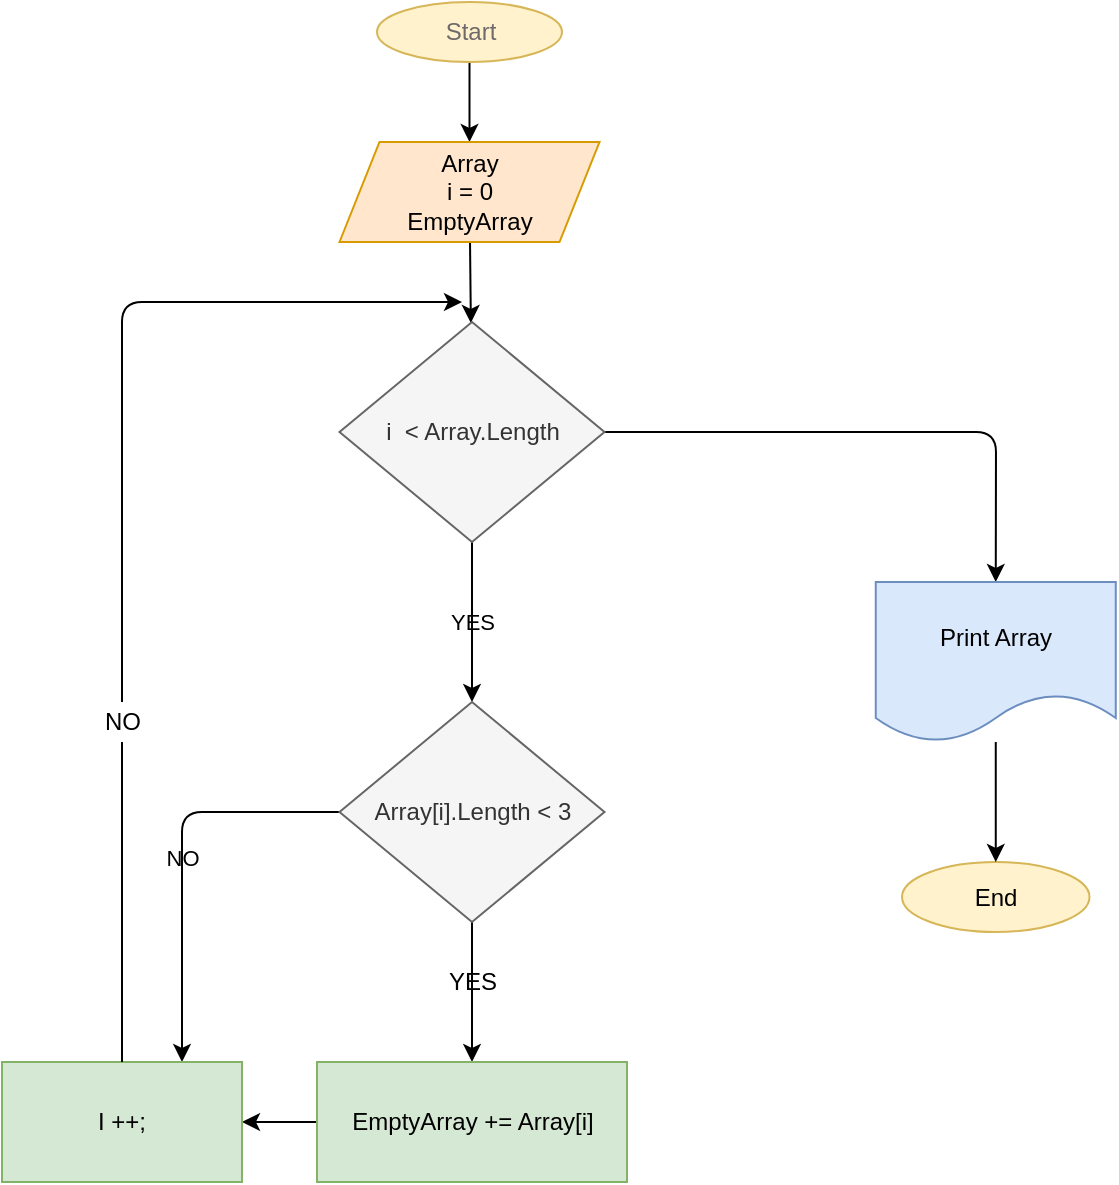 <mxfile>
    <diagram id="dwkM1gRZgpNfkt_135NH" name="Page-1">
        <mxGraphModel dx="939" dy="552" grid="1" gridSize="10" guides="1" tooltips="1" connect="1" arrows="1" fold="1" page="1" pageScale="1" pageWidth="827" pageHeight="1169" background="#ffffff" math="0" shadow="0">
            <root>
                <mxCell id="0"/>
                <mxCell id="1" parent="0"/>
                <mxCell id="4" value="" style="edgeStyle=none;html=1;strokeColor=#000000;" edge="1" parent="1" source="2" target="3">
                    <mxGeometry relative="1" as="geometry"/>
                </mxCell>
                <mxCell id="2" value="&lt;font color=&quot;#6e696b&quot;&gt;Start&lt;/font&gt;" style="ellipse;whiteSpace=wrap;html=1;fillColor=#fff2cc;strokeColor=#d6b656;" vertex="1" parent="1">
                    <mxGeometry x="207.5" y="110" width="92.5" height="30" as="geometry"/>
                </mxCell>
                <mxCell id="6" value="" style="edgeStyle=none;html=1;fontColor=#000000;strokeColor=#000000;" edge="1" parent="1" source="3" target="5">
                    <mxGeometry relative="1" as="geometry"/>
                </mxCell>
                <mxCell id="3" value="&lt;font color=&quot;#000000&quot;&gt;Array&lt;br&gt;i = 0&lt;br&gt;EmptyArray&lt;br&gt;&lt;/font&gt;" style="shape=parallelogram;perimeter=parallelogramPerimeter;whiteSpace=wrap;html=1;fixedSize=1;fillColor=#ffe6cc;strokeColor=#d79b00;" vertex="1" parent="1">
                    <mxGeometry x="188.75" y="180" width="130" height="50" as="geometry"/>
                </mxCell>
                <mxCell id="18" value="YES" style="edgeStyle=none;html=1;labelBackgroundColor=none;fontColor=#000000;strokeColor=#000000;" edge="1" parent="1" source="5" target="17">
                    <mxGeometry relative="1" as="geometry"/>
                </mxCell>
                <mxCell id="42" style="edgeStyle=none;html=1;labelBackgroundColor=none;fontColor=#000000;strokeColor=#000000;entryX=0.5;entryY=0;entryDx=0;entryDy=0;" edge="1" parent="1" source="5" target="38">
                    <mxGeometry relative="1" as="geometry">
                        <mxPoint x="540" y="325" as="targetPoint"/>
                        <Array as="points">
                            <mxPoint x="517" y="325"/>
                        </Array>
                    </mxGeometry>
                </mxCell>
                <mxCell id="5" value="i&amp;nbsp; &amp;lt; Array.Length" style="rhombus;whiteSpace=wrap;html=1;fillColor=#f5f5f5;strokeColor=#666666;fontColor=#333333;" vertex="1" parent="1">
                    <mxGeometry x="188.75" y="270" width="132.5" height="110" as="geometry"/>
                </mxCell>
                <mxCell id="13" value="&lt;font color=&quot;#000000&quot;&gt;End&lt;/font&gt;" style="ellipse;whiteSpace=wrap;html=1;fillColor=#fff2cc;strokeColor=#d6b656;" vertex="1" parent="1">
                    <mxGeometry x="470.01" y="540" width="93.75" height="35" as="geometry"/>
                </mxCell>
                <mxCell id="24" value="" style="edgeStyle=none;html=1;labelBackgroundColor=none;fontColor=#000000;strokeColor=#000000;" edge="1" parent="1" source="17" target="23">
                    <mxGeometry relative="1" as="geometry"/>
                </mxCell>
                <mxCell id="41" value="NO" style="edgeStyle=none;html=1;entryX=0.75;entryY=0;entryDx=0;entryDy=0;labelBackgroundColor=none;fontColor=#000000;strokeColor=#000000;" edge="1" parent="1" source="17" target="26">
                    <mxGeometry relative="1" as="geometry">
                        <Array as="points">
                            <mxPoint x="110" y="515"/>
                        </Array>
                    </mxGeometry>
                </mxCell>
                <mxCell id="17" value="Array[i].Length &amp;lt; 3" style="rhombus;whiteSpace=wrap;html=1;fillColor=#f5f5f5;strokeColor=#666666;fontColor=#333333;" vertex="1" parent="1">
                    <mxGeometry x="188.75" y="460" width="132.5" height="110" as="geometry"/>
                </mxCell>
                <mxCell id="28" value="" style="edgeStyle=none;html=1;labelBackgroundColor=none;fontColor=#000000;strokeColor=#000000;" edge="1" parent="1" source="23" target="26">
                    <mxGeometry relative="1" as="geometry"/>
                </mxCell>
                <mxCell id="23" value="&lt;font color=&quot;#000000&quot;&gt;EmptyArray += Array[i]&lt;/font&gt;" style="whiteSpace=wrap;html=1;fillColor=#d5e8d4;strokeColor=#82b366;" vertex="1" parent="1">
                    <mxGeometry x="177.5" y="640" width="155" height="60" as="geometry"/>
                </mxCell>
                <mxCell id="25" value="YES" style="text;html=1;align=center;verticalAlign=middle;resizable=0;points=[];autosize=1;strokeColor=none;fillColor=none;fontColor=#000000;" vertex="1" parent="1">
                    <mxGeometry x="235" y="590" width="40" height="20" as="geometry"/>
                </mxCell>
                <mxCell id="31" style="edgeStyle=none;html=1;labelBackgroundColor=none;fontColor=#000000;strokeColor=#000000;startArrow=none;" edge="1" parent="1" source="29">
                    <mxGeometry relative="1" as="geometry">
                        <mxPoint x="250" y="260" as="targetPoint"/>
                        <Array as="points">
                            <mxPoint x="80" y="440"/>
                            <mxPoint x="80" y="260"/>
                        </Array>
                    </mxGeometry>
                </mxCell>
                <mxCell id="26" value="&lt;font color=&quot;#000000&quot;&gt;I ++;&lt;/font&gt;" style="whiteSpace=wrap;html=1;fillColor=#d5e8d4;strokeColor=#82b366;" vertex="1" parent="1">
                    <mxGeometry x="20" y="640" width="120" height="60" as="geometry"/>
                </mxCell>
                <mxCell id="29" value="NO" style="text;html=1;align=center;verticalAlign=middle;resizable=0;points=[];autosize=1;strokeColor=none;fillColor=none;fontColor=#000000;" vertex="1" parent="1">
                    <mxGeometry x="65" y="460" width="30" height="20" as="geometry"/>
                </mxCell>
                <mxCell id="33" value="" style="edgeStyle=none;html=1;labelBackgroundColor=none;fontColor=#000000;strokeColor=#000000;endArrow=none;" edge="1" parent="1" source="26" target="29">
                    <mxGeometry relative="1" as="geometry">
                        <mxPoint x="250" y="440" as="targetPoint"/>
                        <mxPoint x="80" y="640" as="sourcePoint"/>
                        <Array as="points"/>
                    </mxGeometry>
                </mxCell>
                <mxCell id="43" style="edgeStyle=none;html=1;labelBackgroundColor=none;fontColor=#000000;strokeColor=#000000;" edge="1" parent="1" source="38" target="13">
                    <mxGeometry relative="1" as="geometry"/>
                </mxCell>
                <mxCell id="38" value="&lt;font color=&quot;#000000&quot;&gt;Print Array&lt;/font&gt;" style="shape=document;whiteSpace=wrap;html=1;boundedLbl=1;fillColor=#dae8fc;strokeColor=#6c8ebf;" vertex="1" parent="1">
                    <mxGeometry x="456.88" y="400" width="120" height="80" as="geometry"/>
                </mxCell>
            </root>
        </mxGraphModel>
    </diagram>
</mxfile>